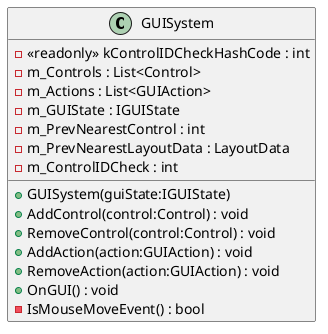@startuml
class GUISystem {
    - <<readonly>> kControlIDCheckHashCode : int
    - m_Controls : List<Control>
    - m_Actions : List<GUIAction>
    - m_GUIState : IGUIState
    - m_PrevNearestControl : int
    - m_PrevNearestLayoutData : LayoutData
    - m_ControlIDCheck : int
    + GUISystem(guiState:IGUIState)
    + AddControl(control:Control) : void
    + RemoveControl(control:Control) : void
    + AddAction(action:GUIAction) : void
    + RemoveAction(action:GUIAction) : void
    + OnGUI() : void
    - IsMouseMoveEvent() : bool
}
@enduml
